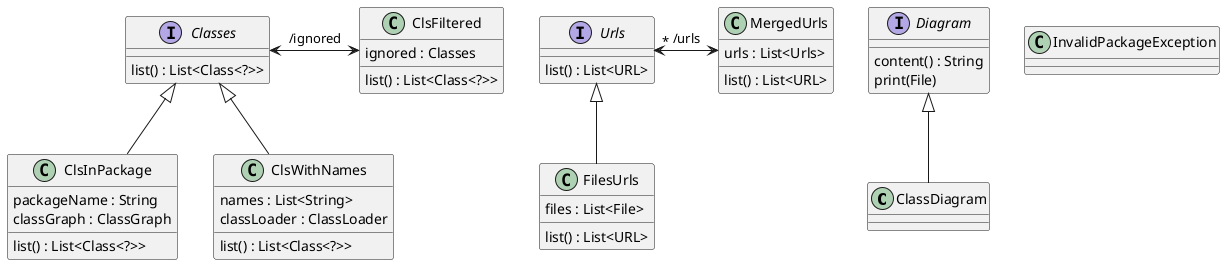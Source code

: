 @startuml

class "ClassDiagram"

interface "Classes" {
  list() : List<Class<?>>
}

class "ClsFiltered" {
  ignored : Classes
  list() : List<Class<?>>
}

class "ClsInPackage" {
  packageName : String
  classGraph : ClassGraph
  list() : List<Class<?>>
}

class "ClsWithNames" {
  names : List<String>
  classLoader : ClassLoader
  list() : List<Class<?>>
}

interface "Diagram" {
  content() : String
  print(File)
}

class "FilesUrls" {
  files : List<File>
  list() : List<URL>
}

class "InvalidPackageException"

class "MergedUrls" {
  urls : List<Urls>
  list() : List<URL>
}

interface "Urls" {
  list() : List<URL>
}

"Classes" <-> "ClsFiltered" : /ignored
"Classes" <|-- "ClsInPackage"
"Classes" <|-- "ClsWithNames"
"Diagram" <|-- "ClassDiagram"
"Urls" <|-- "FilesUrls"
"Urls" "*" <-> "MergedUrls" : /urls

@enduml